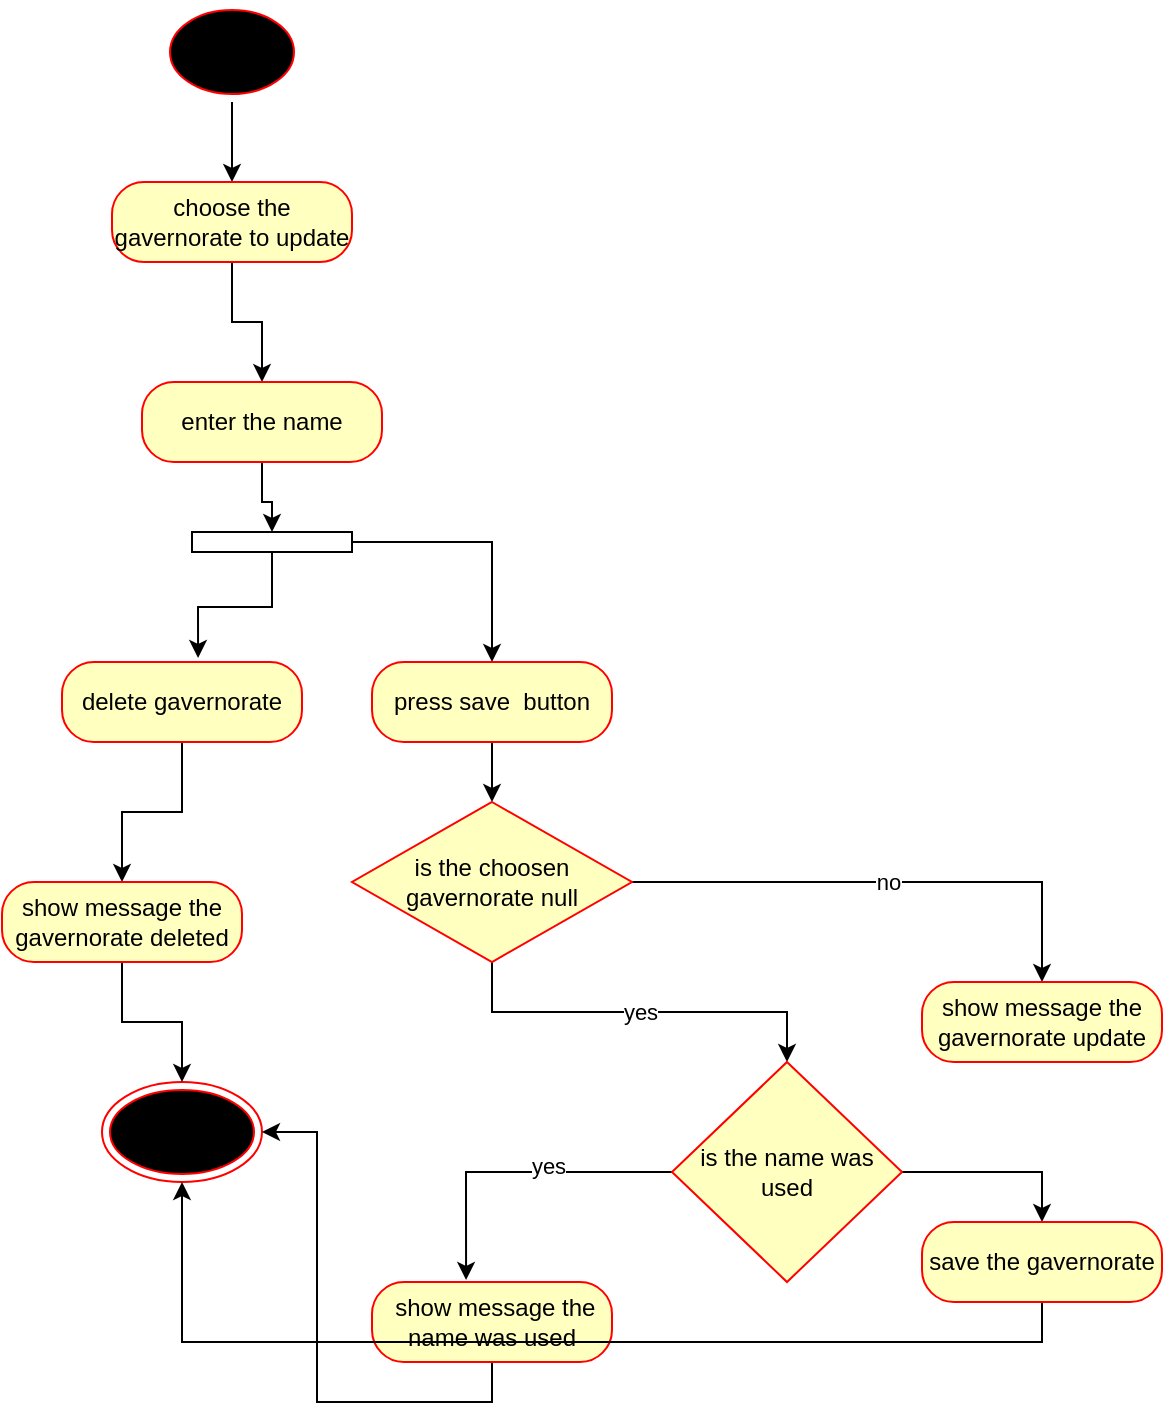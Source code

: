 <mxfile version="20.6.2" type="device"><diagram id="8CisCHrE9n9UB887ak9I" name="Page-1"><mxGraphModel dx="702" dy="804" grid="1" gridSize="10" guides="1" tooltips="1" connect="1" arrows="1" fold="1" page="1" pageScale="1" pageWidth="850" pageHeight="1100" math="0" shadow="0"><root><mxCell id="0"/><mxCell id="1" parent="0"/><mxCell id="XpZWHxahG3qSUXyB15NV-7" style="edgeStyle=orthogonalEdgeStyle;rounded=0;orthogonalLoop=1;jettySize=auto;html=1;" parent="1" source="XpZWHxahG3qSUXyB15NV-1" target="XpZWHxahG3qSUXyB15NV-3" edge="1"><mxGeometry relative="1" as="geometry"/></mxCell><mxCell id="XpZWHxahG3qSUXyB15NV-1" value="" style="ellipse;html=1;shape=startState;fillColor=#000000;strokeColor=#ff0000;" parent="1" vertex="1"><mxGeometry x="480" y="110" width="70" height="50" as="geometry"/></mxCell><mxCell id="XpZWHxahG3qSUXyB15NV-26" style="edgeStyle=orthogonalEdgeStyle;rounded=0;orthogonalLoop=1;jettySize=auto;html=1;exitX=0.5;exitY=1;exitDx=0;exitDy=0;" parent="1" source="XpZWHxahG3qSUXyB15NV-3" target="XpZWHxahG3qSUXyB15NV-24" edge="1"><mxGeometry relative="1" as="geometry"/></mxCell><mxCell id="XpZWHxahG3qSUXyB15NV-3" value="choose the gavernorate to update" style="rounded=1;whiteSpace=wrap;html=1;arcSize=40;fontColor=#000000;fillColor=#ffffc0;strokeColor=#ff0000;" parent="1" vertex="1"><mxGeometry x="455" y="200" width="120" height="40" as="geometry"/></mxCell><mxCell id="XpZWHxahG3qSUXyB15NV-14" style="edgeStyle=orthogonalEdgeStyle;rounded=0;orthogonalLoop=1;jettySize=auto;html=1;entryX=0.567;entryY=-0.05;entryDx=0;entryDy=0;entryPerimeter=0;" parent="1" source="XpZWHxahG3qSUXyB15NV-8" target="XpZWHxahG3qSUXyB15NV-10" edge="1"><mxGeometry relative="1" as="geometry"/></mxCell><mxCell id="XpZWHxahG3qSUXyB15NV-19" style="edgeStyle=orthogonalEdgeStyle;rounded=0;orthogonalLoop=1;jettySize=auto;html=1;" parent="1" source="XpZWHxahG3qSUXyB15NV-8" target="XpZWHxahG3qSUXyB15NV-17" edge="1"><mxGeometry relative="1" as="geometry"/></mxCell><mxCell id="XpZWHxahG3qSUXyB15NV-8" value="" style="html=1;points=[];perimeter=orthogonalPerimeter;rotation=90;" parent="1" vertex="1"><mxGeometry x="530" y="340" width="10" height="80" as="geometry"/></mxCell><mxCell id="XpZWHxahG3qSUXyB15NV-32" style="edgeStyle=orthogonalEdgeStyle;rounded=0;orthogonalLoop=1;jettySize=auto;html=1;exitX=0.5;exitY=1;exitDx=0;exitDy=0;" parent="1" source="XpZWHxahG3qSUXyB15NV-10" target="XpZWHxahG3qSUXyB15NV-30" edge="1"><mxGeometry relative="1" as="geometry"/></mxCell><mxCell id="XpZWHxahG3qSUXyB15NV-10" value="delete gavernorate" style="rounded=1;whiteSpace=wrap;html=1;arcSize=40;fontColor=#000000;fillColor=#ffffc0;strokeColor=#ff0000;" parent="1" vertex="1"><mxGeometry x="430" y="440" width="120" height="40" as="geometry"/></mxCell><mxCell id="XpZWHxahG3qSUXyB15NV-23" value="" style="edgeStyle=orthogonalEdgeStyle;rounded=0;orthogonalLoop=1;jettySize=auto;html=1;" parent="1" source="XpZWHxahG3qSUXyB15NV-17" target="XpZWHxahG3qSUXyB15NV-20" edge="1"><mxGeometry relative="1" as="geometry"/></mxCell><mxCell id="XpZWHxahG3qSUXyB15NV-17" value="press save&amp;nbsp; button" style="rounded=1;whiteSpace=wrap;html=1;arcSize=40;fontColor=#000000;fillColor=#ffffc0;strokeColor=#ff0000;" parent="1" vertex="1"><mxGeometry x="585" y="440" width="120" height="40" as="geometry"/></mxCell><mxCell id="XpZWHxahG3qSUXyB15NV-35" value="yes" style="edgeStyle=orthogonalEdgeStyle;rounded=0;orthogonalLoop=1;jettySize=auto;html=1;exitX=0.5;exitY=1;exitDx=0;exitDy=0;entryX=0.5;entryY=0;entryDx=0;entryDy=0;" parent="1" source="XpZWHxahG3qSUXyB15NV-20" target="XpZWHxahG3qSUXyB15NV-45" edge="1"><mxGeometry relative="1" as="geometry"><mxPoint x="645" y="690" as="targetPoint"/></mxGeometry></mxCell><mxCell id="XpZWHxahG3qSUXyB15NV-38" value="no" style="edgeStyle=orthogonalEdgeStyle;rounded=0;orthogonalLoop=1;jettySize=auto;html=1;exitX=1;exitY=0.5;exitDx=0;exitDy=0;" parent="1" source="XpZWHxahG3qSUXyB15NV-20" target="XpZWHxahG3qSUXyB15NV-37" edge="1"><mxGeometry relative="1" as="geometry"/></mxCell><mxCell id="XpZWHxahG3qSUXyB15NV-20" value="is the choosen gavernorate null" style="rhombus;whiteSpace=wrap;html=1;fillColor=#ffffc0;strokeColor=#ff0000;" parent="1" vertex="1"><mxGeometry x="575" y="510" width="140" height="80" as="geometry"/></mxCell><mxCell id="XpZWHxahG3qSUXyB15NV-27" style="edgeStyle=orthogonalEdgeStyle;rounded=0;orthogonalLoop=1;jettySize=auto;html=1;exitX=0.5;exitY=1;exitDx=0;exitDy=0;" parent="1" source="XpZWHxahG3qSUXyB15NV-24" target="XpZWHxahG3qSUXyB15NV-8" edge="1"><mxGeometry relative="1" as="geometry"/></mxCell><mxCell id="XpZWHxahG3qSUXyB15NV-24" value="enter the name" style="rounded=1;whiteSpace=wrap;html=1;arcSize=40;fontColor=#000000;fillColor=#ffffc0;strokeColor=#ff0000;" parent="1" vertex="1"><mxGeometry x="470" y="300" width="120" height="40" as="geometry"/></mxCell><mxCell id="XpZWHxahG3qSUXyB15NV-28" value="" style="ellipse;html=1;shape=endState;fillColor=#000000;strokeColor=#ff0000;" parent="1" vertex="1"><mxGeometry x="450" y="650" width="80" height="50" as="geometry"/></mxCell><mxCell id="XpZWHxahG3qSUXyB15NV-33" style="edgeStyle=orthogonalEdgeStyle;rounded=0;orthogonalLoop=1;jettySize=auto;html=1;exitX=0.5;exitY=1;exitDx=0;exitDy=0;" parent="1" source="XpZWHxahG3qSUXyB15NV-30" target="XpZWHxahG3qSUXyB15NV-28" edge="1"><mxGeometry relative="1" as="geometry"/></mxCell><mxCell id="XpZWHxahG3qSUXyB15NV-30" value="show message the gavernorate deleted" style="rounded=1;whiteSpace=wrap;html=1;arcSize=40;fontColor=#000000;fillColor=#ffffc0;strokeColor=#ff0000;" parent="1" vertex="1"><mxGeometry x="400" y="550" width="120" height="40" as="geometry"/></mxCell><mxCell id="XpZWHxahG3qSUXyB15NV-37" value="show message the gavernorate update" style="rounded=1;whiteSpace=wrap;html=1;arcSize=40;fontColor=#000000;fillColor=#ffffc0;strokeColor=#ff0000;" parent="1" vertex="1"><mxGeometry x="860" y="600" width="120" height="40" as="geometry"/></mxCell><mxCell id="XpZWHxahG3qSUXyB15NV-52" style="edgeStyle=orthogonalEdgeStyle;rounded=0;orthogonalLoop=1;jettySize=auto;html=1;exitX=0;exitY=0.5;exitDx=0;exitDy=0;entryX=0.392;entryY=-0.025;entryDx=0;entryDy=0;entryPerimeter=0;" parent="1" source="XpZWHxahG3qSUXyB15NV-45" target="XpZWHxahG3qSUXyB15NV-50" edge="1"><mxGeometry relative="1" as="geometry"/></mxCell><mxCell id="XpZWHxahG3qSUXyB15NV-53" value="yes" style="edgeLabel;html=1;align=center;verticalAlign=middle;resizable=0;points=[];" parent="XpZWHxahG3qSUXyB15NV-52" vertex="1" connectable="0"><mxGeometry x="-0.21" y="-3" relative="1" as="geometry"><mxPoint as="offset"/></mxGeometry></mxCell><mxCell id="XpZWHxahG3qSUXyB15NV-57" style="edgeStyle=orthogonalEdgeStyle;rounded=0;orthogonalLoop=1;jettySize=auto;html=1;exitX=1;exitY=0.5;exitDx=0;exitDy=0;entryX=0.5;entryY=0;entryDx=0;entryDy=0;" parent="1" source="XpZWHxahG3qSUXyB15NV-45" target="XpZWHxahG3qSUXyB15NV-55" edge="1"><mxGeometry relative="1" as="geometry"/></mxCell><mxCell id="XpZWHxahG3qSUXyB15NV-45" value="is the name was used" style="rhombus;whiteSpace=wrap;html=1;fillColor=#ffffc0;strokeColor=#ff0000;" parent="1" vertex="1"><mxGeometry x="735" y="640" width="115" height="110" as="geometry"/></mxCell><mxCell id="XpZWHxahG3qSUXyB15NV-54" style="edgeStyle=orthogonalEdgeStyle;rounded=0;orthogonalLoop=1;jettySize=auto;html=1;exitX=0.5;exitY=1;exitDx=0;exitDy=0;entryX=1;entryY=0.5;entryDx=0;entryDy=0;" parent="1" source="XpZWHxahG3qSUXyB15NV-50" target="XpZWHxahG3qSUXyB15NV-28" edge="1"><mxGeometry relative="1" as="geometry"/></mxCell><mxCell id="XpZWHxahG3qSUXyB15NV-50" value="&amp;nbsp;show message the name was used" style="rounded=1;whiteSpace=wrap;html=1;arcSize=40;fontColor=#000000;fillColor=#ffffc0;strokeColor=#ff0000;" parent="1" vertex="1"><mxGeometry x="585" y="750" width="120" height="40" as="geometry"/></mxCell><mxCell id="XpZWHxahG3qSUXyB15NV-58" style="edgeStyle=orthogonalEdgeStyle;rounded=0;orthogonalLoop=1;jettySize=auto;html=1;exitX=0.5;exitY=1;exitDx=0;exitDy=0;" parent="1" source="XpZWHxahG3qSUXyB15NV-55" target="XpZWHxahG3qSUXyB15NV-28" edge="1"><mxGeometry relative="1" as="geometry"/></mxCell><mxCell id="XpZWHxahG3qSUXyB15NV-55" value="save the gavernorate" style="rounded=1;whiteSpace=wrap;html=1;arcSize=40;fontColor=#000000;fillColor=#ffffc0;strokeColor=#ff0000;" parent="1" vertex="1"><mxGeometry x="860" y="720" width="120" height="40" as="geometry"/></mxCell></root></mxGraphModel></diagram></mxfile>